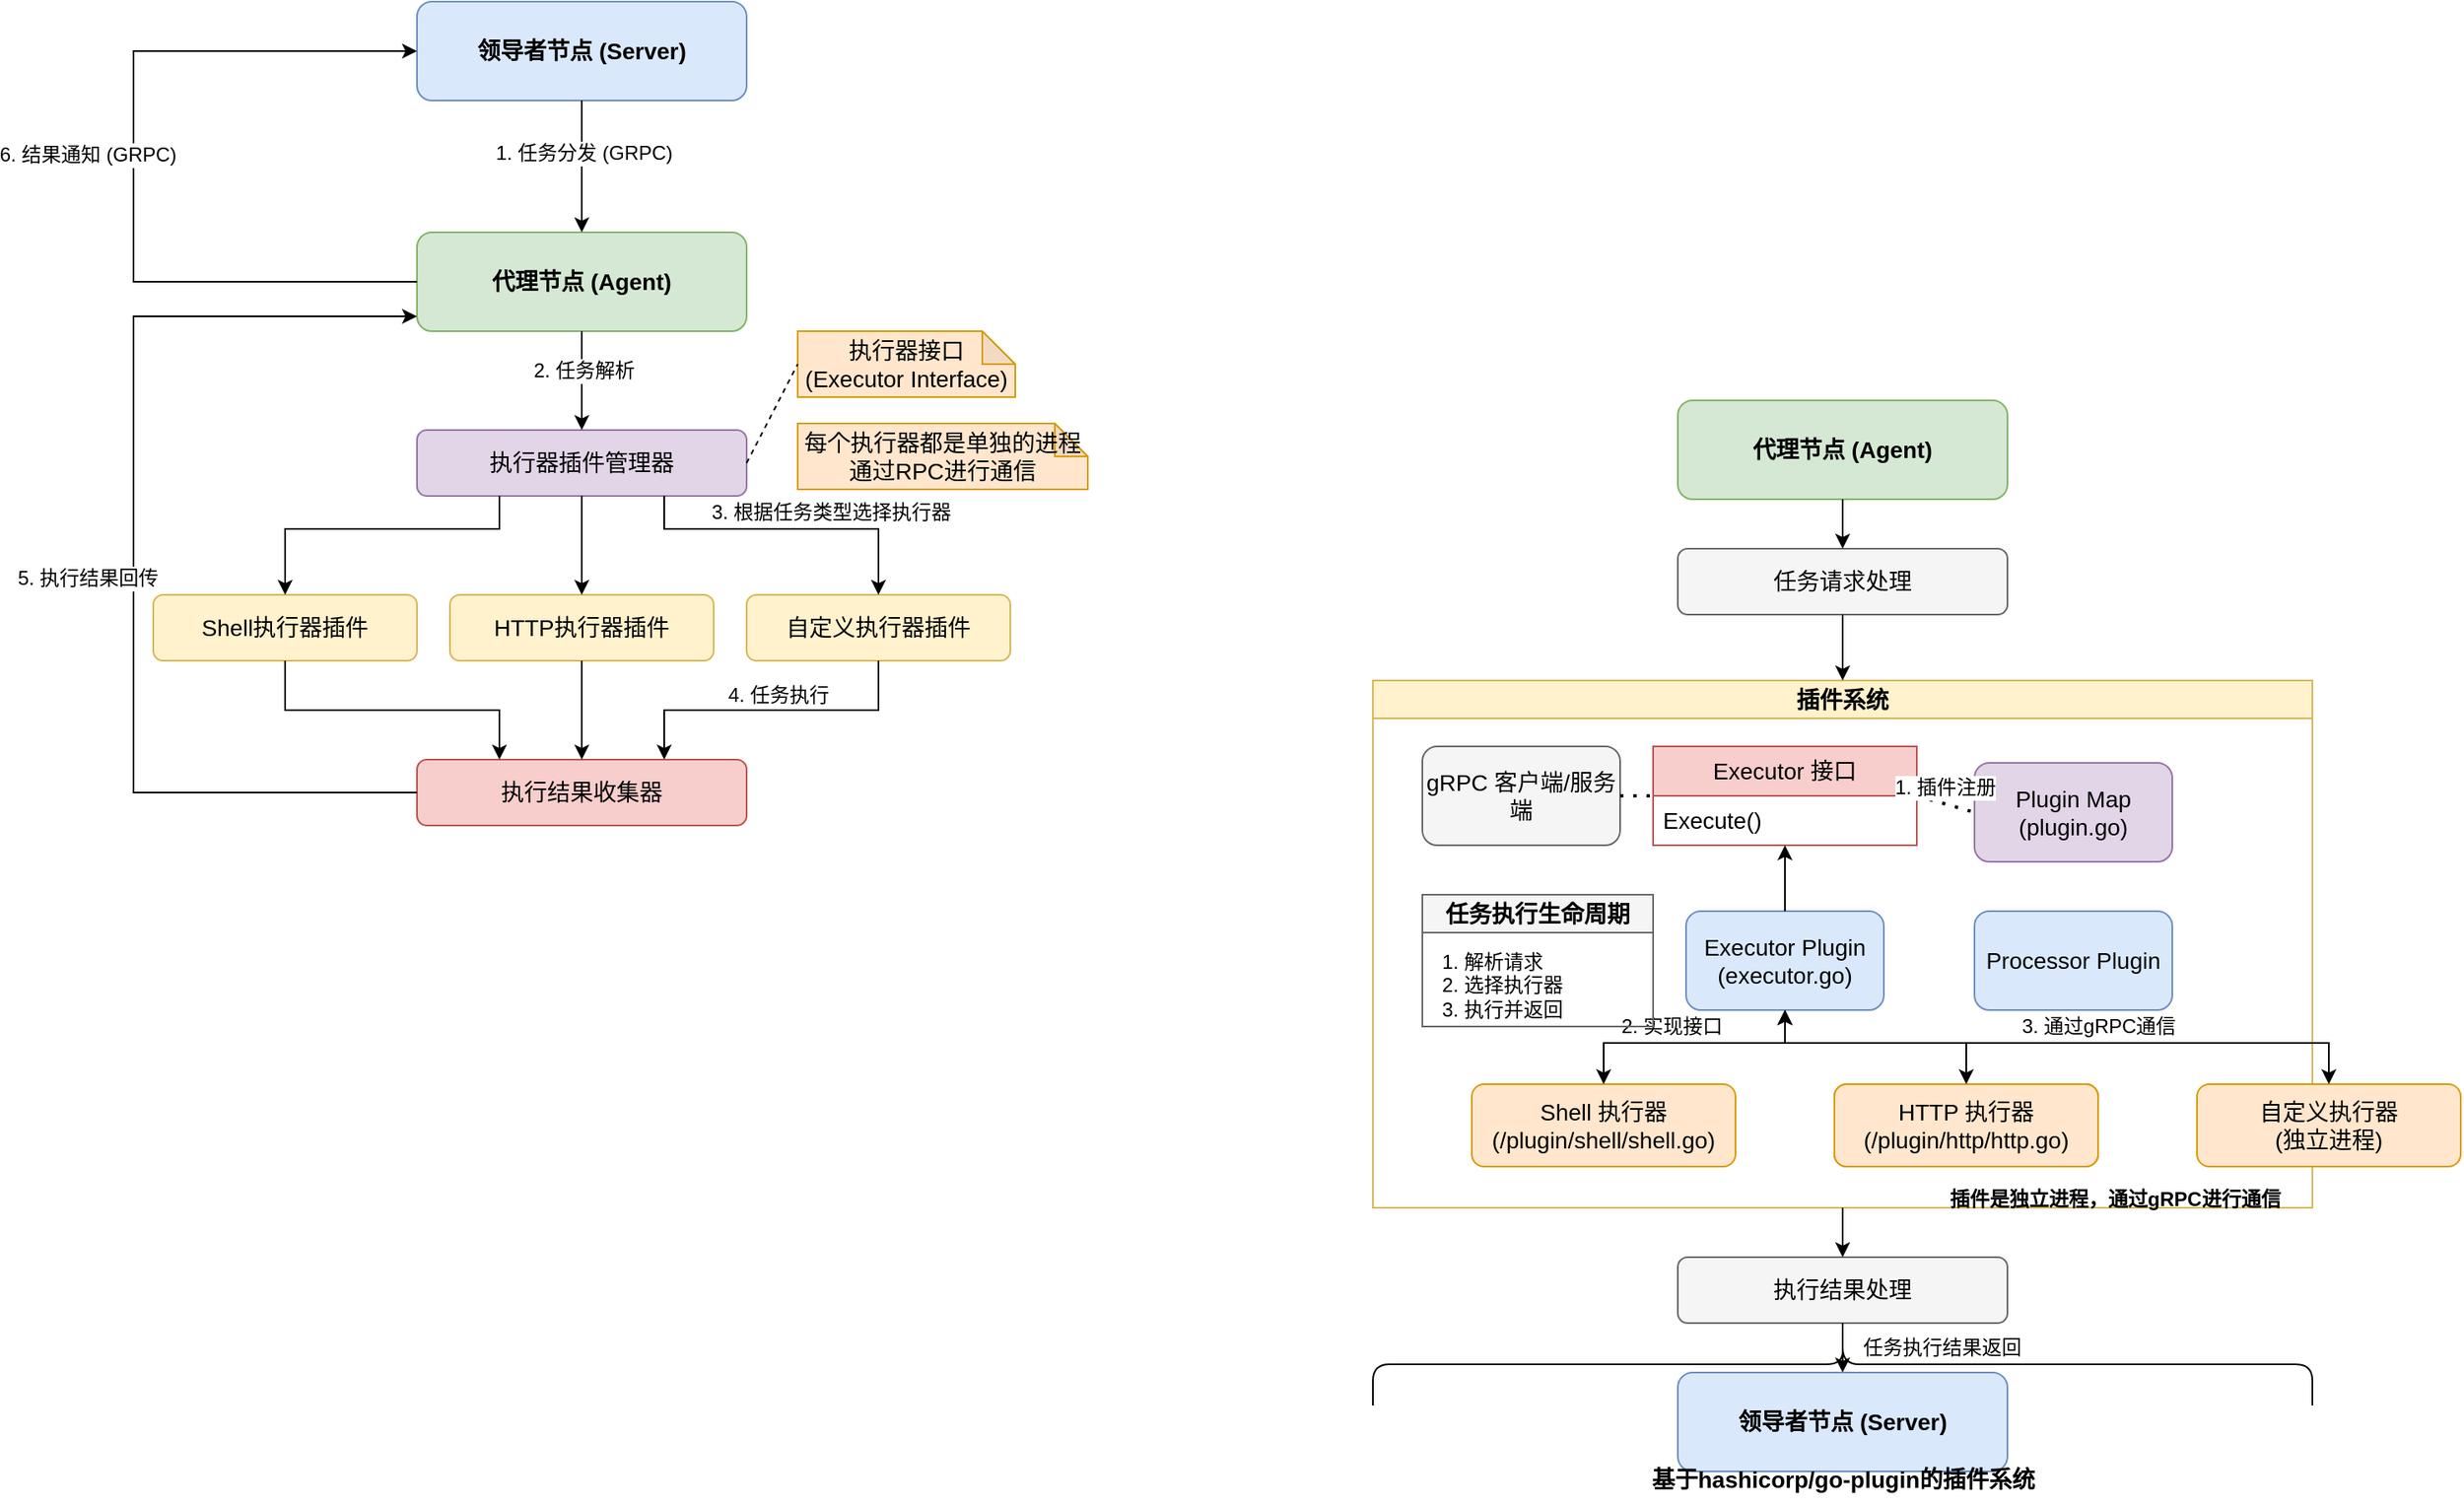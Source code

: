 <mxfile version="27.0.6">
  <diagram name="Page-1" id="IdJxYk8iF5WU8EB2HFbw">
    <mxGraphModel dx="177" dy="352" grid="0" gridSize="10" guides="1" tooltips="1" connect="1" arrows="1" fold="1" page="0" pageScale="1" pageWidth="850" pageHeight="1100" math="0" shadow="0">
      <root>
        <mxCell id="0" />
        <mxCell id="1" parent="0" />
        <mxCell id="Iuelgx7-SZ1FgF8hMtg--1" value="领导者节点 (Server)" style="rounded=1;whiteSpace=wrap;html=1;fillColor=#dae8fc;strokeColor=#6c8ebf;fontSize=14;fontStyle=1" vertex="1" parent="1">
          <mxGeometry x="770" y="130" width="200" height="60" as="geometry" />
        </mxCell>
        <mxCell id="Iuelgx7-SZ1FgF8hMtg--2" value="代理节点 (Agent)" style="rounded=1;whiteSpace=wrap;html=1;fillColor=#d5e8d4;strokeColor=#82b366;fontSize=14;fontStyle=1" vertex="1" parent="1">
          <mxGeometry x="770" y="270" width="200" height="60" as="geometry" />
        </mxCell>
        <mxCell id="Iuelgx7-SZ1FgF8hMtg--3" value="" style="edgeStyle=orthogonalEdgeStyle;rounded=0;orthogonalLoop=1;jettySize=auto;html=1;exitX=0.5;exitY=1;exitDx=0;exitDy=0;entryX=0.5;entryY=0;entryDx=0;entryDy=0;" edge="1" parent="1" source="Iuelgx7-SZ1FgF8hMtg--1" target="Iuelgx7-SZ1FgF8hMtg--2">
          <mxGeometry relative="1" as="geometry" />
        </mxCell>
        <mxCell id="Iuelgx7-SZ1FgF8hMtg--4" value="1. 任务分发 (GRPC)" style="edgeLabel;html=1;align=center;verticalAlign=middle;resizable=0;points=[];fontSize=12;" vertex="1" connectable="0" parent="Iuelgx7-SZ1FgF8hMtg--3">
          <mxGeometry x="-0.2" y="1" relative="1" as="geometry">
            <mxPoint as="offset" />
          </mxGeometry>
        </mxCell>
        <mxCell id="Iuelgx7-SZ1FgF8hMtg--5" value="执行器插件管理器" style="rounded=1;whiteSpace=wrap;html=1;fillColor=#e1d5e7;strokeColor=#9673a6;fontSize=14;" vertex="1" parent="1">
          <mxGeometry x="770" y="390" width="200" height="40" as="geometry" />
        </mxCell>
        <mxCell id="Iuelgx7-SZ1FgF8hMtg--6" value="" style="edgeStyle=orthogonalEdgeStyle;rounded=0;orthogonalLoop=1;jettySize=auto;html=1;exitX=0.5;exitY=1;exitDx=0;exitDy=0;entryX=0.5;entryY=0;entryDx=0;entryDy=0;" edge="1" parent="1" source="Iuelgx7-SZ1FgF8hMtg--2" target="Iuelgx7-SZ1FgF8hMtg--5">
          <mxGeometry relative="1" as="geometry" />
        </mxCell>
        <mxCell id="Iuelgx7-SZ1FgF8hMtg--7" value="2. 任务解析" style="edgeLabel;html=1;align=center;verticalAlign=middle;resizable=0;points=[];fontSize=12;" vertex="1" connectable="0" parent="Iuelgx7-SZ1FgF8hMtg--6">
          <mxGeometry x="-0.2" y="1" relative="1" as="geometry">
            <mxPoint as="offset" />
          </mxGeometry>
        </mxCell>
        <mxCell id="Iuelgx7-SZ1FgF8hMtg--8" value="Shell执行器插件" style="rounded=1;whiteSpace=wrap;html=1;fillColor=#fff2cc;strokeColor=#d6b656;fontSize=14;" vertex="1" parent="1">
          <mxGeometry x="610" y="490" width="160" height="40" as="geometry" />
        </mxCell>
        <mxCell id="Iuelgx7-SZ1FgF8hMtg--9" value="HTTP执行器插件" style="rounded=1;whiteSpace=wrap;html=1;fillColor=#fff2cc;strokeColor=#d6b656;fontSize=14;" vertex="1" parent="1">
          <mxGeometry x="790" y="490" width="160" height="40" as="geometry" />
        </mxCell>
        <mxCell id="Iuelgx7-SZ1FgF8hMtg--10" value="自定义执行器插件" style="rounded=1;whiteSpace=wrap;html=1;fillColor=#fff2cc;strokeColor=#d6b656;fontSize=14;" vertex="1" parent="1">
          <mxGeometry x="970" y="490" width="160" height="40" as="geometry" />
        </mxCell>
        <mxCell id="Iuelgx7-SZ1FgF8hMtg--11" value="" style="edgeStyle=orthogonalEdgeStyle;rounded=0;orthogonalLoop=1;jettySize=auto;html=1;exitX=0.25;exitY=1;exitDx=0;exitDy=0;entryX=0.5;entryY=0;entryDx=0;entryDy=0;" edge="1" parent="1" source="Iuelgx7-SZ1FgF8hMtg--5" target="Iuelgx7-SZ1FgF8hMtg--8">
          <mxGeometry relative="1" as="geometry">
            <Array as="points">
              <mxPoint x="820" y="450" />
              <mxPoint x="690" y="450" />
            </Array>
          </mxGeometry>
        </mxCell>
        <mxCell id="Iuelgx7-SZ1FgF8hMtg--12" value="" style="edgeStyle=orthogonalEdgeStyle;rounded=0;orthogonalLoop=1;jettySize=auto;html=1;exitX=0.5;exitY=1;exitDx=0;exitDy=0;entryX=0.5;entryY=0;entryDx=0;entryDy=0;" edge="1" parent="1" source="Iuelgx7-SZ1FgF8hMtg--5" target="Iuelgx7-SZ1FgF8hMtg--9">
          <mxGeometry relative="1" as="geometry" />
        </mxCell>
        <mxCell id="Iuelgx7-SZ1FgF8hMtg--13" value="" style="edgeStyle=orthogonalEdgeStyle;rounded=0;orthogonalLoop=1;jettySize=auto;html=1;exitX=0.75;exitY=1;exitDx=0;exitDy=0;entryX=0.5;entryY=0;entryDx=0;entryDy=0;" edge="1" parent="1" source="Iuelgx7-SZ1FgF8hMtg--5" target="Iuelgx7-SZ1FgF8hMtg--10">
          <mxGeometry relative="1" as="geometry">
            <Array as="points">
              <mxPoint x="920" y="450" />
              <mxPoint x="1050" y="450" />
            </Array>
          </mxGeometry>
        </mxCell>
        <mxCell id="Iuelgx7-SZ1FgF8hMtg--14" value="3. 根据任务类型选择执行器" style="edgeLabel;html=1;align=center;verticalAlign=middle;resizable=0;points=[];fontSize=12;" vertex="1" connectable="0" parent="Iuelgx7-SZ1FgF8hMtg--13">
          <mxGeometry x="0.067" y="1" relative="1" as="geometry">
            <mxPoint x="19" y="-9" as="offset" />
          </mxGeometry>
        </mxCell>
        <mxCell id="Iuelgx7-SZ1FgF8hMtg--15" value="执行结果收集器" style="rounded=1;whiteSpace=wrap;html=1;fillColor=#f8cecc;strokeColor=#b85450;fontSize=14;" vertex="1" parent="1">
          <mxGeometry x="770" y="590" width="200" height="40" as="geometry" />
        </mxCell>
        <mxCell id="Iuelgx7-SZ1FgF8hMtg--16" value="" style="edgeStyle=orthogonalEdgeStyle;rounded=0;orthogonalLoop=1;jettySize=auto;html=1;exitX=0.5;exitY=1;exitDx=0;exitDy=0;entryX=0.25;entryY=0;entryDx=0;entryDy=0;" edge="1" parent="1" source="Iuelgx7-SZ1FgF8hMtg--8" target="Iuelgx7-SZ1FgF8hMtg--15">
          <mxGeometry relative="1" as="geometry">
            <Array as="points">
              <mxPoint x="690" y="560" />
              <mxPoint x="820" y="560" />
            </Array>
          </mxGeometry>
        </mxCell>
        <mxCell id="Iuelgx7-SZ1FgF8hMtg--17" value="" style="edgeStyle=orthogonalEdgeStyle;rounded=0;orthogonalLoop=1;jettySize=auto;html=1;exitX=0.5;exitY=1;exitDx=0;exitDy=0;entryX=0.5;entryY=0;entryDx=0;entryDy=0;" edge="1" parent="1" source="Iuelgx7-SZ1FgF8hMtg--9" target="Iuelgx7-SZ1FgF8hMtg--15">
          <mxGeometry relative="1" as="geometry" />
        </mxCell>
        <mxCell id="Iuelgx7-SZ1FgF8hMtg--18" value="" style="edgeStyle=orthogonalEdgeStyle;rounded=0;orthogonalLoop=1;jettySize=auto;html=1;exitX=0.5;exitY=1;exitDx=0;exitDy=0;entryX=0.75;entryY=0;entryDx=0;entryDy=0;" edge="1" parent="1" source="Iuelgx7-SZ1FgF8hMtg--10" target="Iuelgx7-SZ1FgF8hMtg--15">
          <mxGeometry relative="1" as="geometry">
            <Array as="points">
              <mxPoint x="1050" y="560" />
              <mxPoint x="920" y="560" />
            </Array>
          </mxGeometry>
        </mxCell>
        <mxCell id="Iuelgx7-SZ1FgF8hMtg--19" value="4. 任务执行" style="edgeLabel;html=1;align=center;verticalAlign=middle;resizable=0;points=[];fontSize=12;" vertex="1" connectable="0" parent="Iuelgx7-SZ1FgF8hMtg--18">
          <mxGeometry x="0.067" y="1" relative="1" as="geometry">
            <mxPoint x="10" y="-10" as="offset" />
          </mxGeometry>
        </mxCell>
        <mxCell id="Iuelgx7-SZ1FgF8hMtg--20" value="" style="edgeStyle=orthogonalEdgeStyle;rounded=0;orthogonalLoop=1;jettySize=auto;html=1;exitX=0;exitY=0.5;exitDx=0;exitDy=0;" edge="1" parent="1" source="Iuelgx7-SZ1FgF8hMtg--15">
          <mxGeometry relative="1" as="geometry">
            <Array as="points">
              <mxPoint x="598" y="610" />
              <mxPoint x="598" y="321" />
              <mxPoint x="770" y="321" />
            </Array>
            <mxPoint x="770" y="321" as="targetPoint" />
          </mxGeometry>
        </mxCell>
        <mxCell id="Iuelgx7-SZ1FgF8hMtg--21" value="5. 执行结果回传" style="edgeLabel;html=1;align=center;verticalAlign=middle;resizable=0;points=[];fontSize=12;" vertex="1" connectable="0" parent="Iuelgx7-SZ1FgF8hMtg--20">
          <mxGeometry x="0.053" y="-1" relative="1" as="geometry">
            <mxPoint x="-29" y="31" as="offset" />
          </mxGeometry>
        </mxCell>
        <mxCell id="Iuelgx7-SZ1FgF8hMtg--22" value="" style="edgeStyle=orthogonalEdgeStyle;rounded=0;orthogonalLoop=1;jettySize=auto;html=1;exitX=0;exitY=0.5;exitDx=0;exitDy=0;entryX=0;entryY=0.5;entryDx=0;entryDy=0;" edge="1" parent="1" source="Iuelgx7-SZ1FgF8hMtg--2" target="Iuelgx7-SZ1FgF8hMtg--1">
          <mxGeometry relative="1" as="geometry">
            <Array as="points">
              <mxPoint x="598" y="300" />
              <mxPoint x="598" y="160" />
            </Array>
          </mxGeometry>
        </mxCell>
        <mxCell id="Iuelgx7-SZ1FgF8hMtg--23" value="6. 结果通知 (GRPC)" style="edgeLabel;html=1;align=center;verticalAlign=middle;resizable=0;points=[];fontSize=12;" vertex="1" connectable="0" parent="Iuelgx7-SZ1FgF8hMtg--22">
          <mxGeometry x="-0.053" y="-1" relative="1" as="geometry">
            <mxPoint x="-29" y="-20" as="offset" />
          </mxGeometry>
        </mxCell>
        <mxCell id="Iuelgx7-SZ1FgF8hMtg--24" value="执行器接口 (Executor Interface)" style="shape=note;whiteSpace=wrap;html=1;backgroundOutline=1;darkOpacity=0.05;fillColor=#ffe6cc;strokeColor=#d79b00;fontSize=14;size=20;" vertex="1" parent="1">
          <mxGeometry x="1001" y="330" width="132" height="40" as="geometry" />
        </mxCell>
        <mxCell id="Iuelgx7-SZ1FgF8hMtg--25" value="" style="endArrow=none;dashed=1;html=1;rounded=0;entryX=0;entryY=0.5;entryDx=0;entryDy=0;entryPerimeter=0;exitX=1;exitY=0.5;exitDx=0;exitDy=0;" edge="1" parent="1" source="Iuelgx7-SZ1FgF8hMtg--5" target="Iuelgx7-SZ1FgF8hMtg--24">
          <mxGeometry width="50" height="50" relative="1" as="geometry">
            <mxPoint x="850" y="470" as="sourcePoint" />
            <mxPoint x="900" y="420" as="targetPoint" />
          </mxGeometry>
        </mxCell>
        <mxCell id="Iuelgx7-SZ1FgF8hMtg--27" value="代理节点 (Agent)" style="rounded=1;whiteSpace=wrap;html=1;fillColor=#d5e8d4;strokeColor=#82b366;fontSize=14;fontStyle=1" vertex="1" parent="1">
          <mxGeometry x="1535" y="372" width="200" height="60" as="geometry" />
        </mxCell>
        <mxCell id="Iuelgx7-SZ1FgF8hMtg--28" value="任务请求处理" style="rounded=1;whiteSpace=wrap;html=1;fillColor=#f5f5f5;strokeColor=#666666;fontSize=14;" vertex="1" parent="1">
          <mxGeometry x="1535" y="462" width="200" height="40" as="geometry" />
        </mxCell>
        <mxCell id="Iuelgx7-SZ1FgF8hMtg--29" value="" style="edgeStyle=orthogonalEdgeStyle;rounded=0;orthogonalLoop=1;jettySize=auto;html=1;exitX=0.5;exitY=1;exitDx=0;exitDy=0;entryX=0.5;entryY=0;entryDx=0;entryDy=0;" edge="1" parent="1" source="Iuelgx7-SZ1FgF8hMtg--27" target="Iuelgx7-SZ1FgF8hMtg--28">
          <mxGeometry relative="1" as="geometry" />
        </mxCell>
        <mxCell id="Iuelgx7-SZ1FgF8hMtg--30" value="插件系统" style="swimlane;whiteSpace=wrap;html=1;fillColor=#fff2cc;strokeColor=#d6b656;fontSize=14;fontStyle=1" vertex="1" parent="1">
          <mxGeometry x="1350" y="542" width="570" height="320" as="geometry" />
        </mxCell>
        <mxCell id="Iuelgx7-SZ1FgF8hMtg--31" value="Plugin Map&lt;br&gt;(plugin.go)" style="rounded=1;whiteSpace=wrap;html=1;fillColor=#e1d5e7;strokeColor=#9673a6;fontSize=14;" vertex="1" parent="Iuelgx7-SZ1FgF8hMtg--30">
          <mxGeometry x="365" y="50" width="120" height="60" as="geometry" />
        </mxCell>
        <mxCell id="Iuelgx7-SZ1FgF8hMtg--32" value="Executor Plugin&lt;br&gt;(executor.go)" style="rounded=1;whiteSpace=wrap;html=1;fillColor=#dae8fc;strokeColor=#6c8ebf;fontSize=14;" vertex="1" parent="Iuelgx7-SZ1FgF8hMtg--30">
          <mxGeometry x="190" y="140" width="120" height="60" as="geometry" />
        </mxCell>
        <mxCell id="Iuelgx7-SZ1FgF8hMtg--33" value="Processor Plugin" style="rounded=1;whiteSpace=wrap;html=1;fillColor=#dae8fc;strokeColor=#6c8ebf;fontSize=14;" vertex="1" parent="Iuelgx7-SZ1FgF8hMtg--30">
          <mxGeometry x="365" y="140" width="120" height="60" as="geometry" />
        </mxCell>
        <mxCell id="Iuelgx7-SZ1FgF8hMtg--34" value="Shell 执行器&lt;br&gt;(/plugin/shell/shell.go)" style="rounded=1;whiteSpace=wrap;html=1;fillColor=#ffe6cc;strokeColor=#d79b00;fontSize=14;" vertex="1" parent="Iuelgx7-SZ1FgF8hMtg--30">
          <mxGeometry x="60" y="245" width="160" height="50" as="geometry" />
        </mxCell>
        <mxCell id="Iuelgx7-SZ1FgF8hMtg--35" value="HTTP 执行器&lt;br&gt;(/plugin/http/http.go)" style="rounded=1;whiteSpace=wrap;html=1;fillColor=#ffe6cc;strokeColor=#d79b00;fontSize=14;" vertex="1" parent="Iuelgx7-SZ1FgF8hMtg--30">
          <mxGeometry x="280" y="245" width="160" height="50" as="geometry" />
        </mxCell>
        <mxCell id="Iuelgx7-SZ1FgF8hMtg--36" value="自定义执行器插件" style="rounded=1;whiteSpace=wrap;html=1;fillColor=#ffe6cc;strokeColor=#d79b00;fontSize=14;" vertex="1" parent="Iuelgx7-SZ1FgF8hMtg--30">
          <mxGeometry x="280" y="245" width="160" height="50" as="geometry" />
        </mxCell>
        <mxCell id="Iuelgx7-SZ1FgF8hMtg--37" value="自定义执行器插件" style="rounded=1;whiteSpace=wrap;html=1;fillColor=#ffe6cc;strokeColor=#d79b00;fontSize=14;" vertex="1" parent="Iuelgx7-SZ1FgF8hMtg--30">
          <mxGeometry x="280" y="245" width="160" height="50" as="geometry" />
        </mxCell>
        <mxCell id="Iuelgx7-SZ1FgF8hMtg--38" value="Executor 接口" style="swimlane;fontStyle=0;childLayout=stackLayout;horizontal=1;startSize=30;horizontalStack=0;resizeParent=1;resizeParentMax=0;resizeLast=0;collapsible=1;marginBottom=0;whiteSpace=wrap;html=1;fillColor=#f8cecc;strokeColor=#b85450;fontSize=14;" vertex="1" parent="Iuelgx7-SZ1FgF8hMtg--30">
          <mxGeometry x="170" y="40" width="160" height="60" as="geometry" />
        </mxCell>
        <mxCell id="Iuelgx7-SZ1FgF8hMtg--39" value="Execute()" style="text;strokeColor=none;fillColor=none;align=left;verticalAlign=middle;spacingLeft=4;spacingRight=4;overflow=hidden;points=[[0,0.5],[1,0.5]];portConstraint=eastwest;rotatable=0;whiteSpace=wrap;html=1;fontSize=14;" vertex="1" parent="Iuelgx7-SZ1FgF8hMtg--38">
          <mxGeometry y="30" width="160" height="30" as="geometry" />
        </mxCell>
        <mxCell id="Iuelgx7-SZ1FgF8hMtg--40" value="gRPC 客户端/服务端" style="rounded=1;whiteSpace=wrap;html=1;fillColor=#f5f5f5;strokeColor=#666666;fontSize=14;" vertex="1" parent="Iuelgx7-SZ1FgF8hMtg--30">
          <mxGeometry x="30" y="40" width="120" height="60" as="geometry" />
        </mxCell>
        <mxCell id="Iuelgx7-SZ1FgF8hMtg--41" value="HTTP 执行器&lt;br&gt;(/plugin/http/http.go)" style="rounded=1;whiteSpace=wrap;html=1;fillColor=#ffe6cc;strokeColor=#d79b00;fontSize=14;" vertex="1" parent="Iuelgx7-SZ1FgF8hMtg--30">
          <mxGeometry x="280" y="245" width="160" height="50" as="geometry" />
        </mxCell>
        <mxCell id="Iuelgx7-SZ1FgF8hMtg--42" value="自定义执行器&lt;br&gt;(独立进程)" style="rounded=1;whiteSpace=wrap;html=1;fillColor=#ffe6cc;strokeColor=#d79b00;fontSize=14;" vertex="1" parent="Iuelgx7-SZ1FgF8hMtg--30">
          <mxGeometry x="500" y="245" width="160" height="50" as="geometry" />
        </mxCell>
        <mxCell id="Iuelgx7-SZ1FgF8hMtg--43" value="" style="endArrow=classic;startArrow=classic;html=1;rounded=0;exitX=0.5;exitY=0;exitDx=0;exitDy=0;entryX=0.5;entryY=1;entryDx=0;entryDy=0;" edge="1" parent="Iuelgx7-SZ1FgF8hMtg--30" source="Iuelgx7-SZ1FgF8hMtg--34" target="Iuelgx7-SZ1FgF8hMtg--32">
          <mxGeometry width="50" height="50" relative="1" as="geometry">
            <mxPoint x="250" y="220" as="sourcePoint" />
            <mxPoint x="300" y="170" as="targetPoint" />
            <Array as="points">
              <mxPoint x="140" y="220" />
              <mxPoint x="250" y="220" />
            </Array>
          </mxGeometry>
        </mxCell>
        <mxCell id="Iuelgx7-SZ1FgF8hMtg--44" value="2. 实现接口" style="edgeLabel;html=1;align=center;verticalAlign=middle;resizable=0;points=[];fontSize=12;" vertex="1" connectable="0" parent="Iuelgx7-SZ1FgF8hMtg--43">
          <mxGeometry x="-0.286" y="-2" relative="1" as="geometry">
            <mxPoint x="10" y="-12" as="offset" />
          </mxGeometry>
        </mxCell>
        <mxCell id="Iuelgx7-SZ1FgF8hMtg--45" value="" style="endArrow=classic;startArrow=classic;html=1;rounded=0;exitX=0.5;exitY=0;exitDx=0;exitDy=0;entryX=0.5;entryY=1;entryDx=0;entryDy=0;" edge="1" parent="Iuelgx7-SZ1FgF8hMtg--30" source="Iuelgx7-SZ1FgF8hMtg--41" target="Iuelgx7-SZ1FgF8hMtg--32">
          <mxGeometry width="50" height="50" relative="1" as="geometry">
            <mxPoint x="150" y="245" as="sourcePoint" />
            <mxPoint x="260" y="200" as="targetPoint" />
            <Array as="points">
              <mxPoint x="360" y="220" />
              <mxPoint x="250" y="220" />
            </Array>
          </mxGeometry>
        </mxCell>
        <mxCell id="Iuelgx7-SZ1FgF8hMtg--46" value="" style="endArrow=classic;startArrow=classic;html=1;rounded=0;exitX=0.5;exitY=0;exitDx=0;exitDy=0;entryX=0.5;entryY=1;entryDx=0;entryDy=0;" edge="1" parent="Iuelgx7-SZ1FgF8hMtg--30" source="Iuelgx7-SZ1FgF8hMtg--42" target="Iuelgx7-SZ1FgF8hMtg--32">
          <mxGeometry width="50" height="50" relative="1" as="geometry">
            <mxPoint x="160" y="255" as="sourcePoint" />
            <mxPoint x="270" y="210" as="targetPoint" />
            <Array as="points">
              <mxPoint x="580" y="220" />
              <mxPoint x="250" y="220" />
            </Array>
          </mxGeometry>
        </mxCell>
        <mxCell id="Iuelgx7-SZ1FgF8hMtg--47" value="3. 通过gRPC通信" style="edgeLabel;html=1;align=center;verticalAlign=middle;resizable=0;points=[];fontSize=12;" vertex="1" connectable="0" parent="Iuelgx7-SZ1FgF8hMtg--46">
          <mxGeometry x="0.2" y="-3" relative="1" as="geometry">
            <mxPoint x="60" y="-7" as="offset" />
          </mxGeometry>
        </mxCell>
        <mxCell id="Iuelgx7-SZ1FgF8hMtg--48" value="" style="endArrow=classic;html=1;rounded=0;exitX=0.5;exitY=0;exitDx=0;exitDy=0;entryX=0.5;entryY=1;entryDx=0;entryDy=0;" edge="1" parent="Iuelgx7-SZ1FgF8hMtg--30" source="Iuelgx7-SZ1FgF8hMtg--32" target="Iuelgx7-SZ1FgF8hMtg--38">
          <mxGeometry width="50" height="50" relative="1" as="geometry">
            <mxPoint x="260" y="180" as="sourcePoint" />
            <mxPoint x="310" y="130" as="targetPoint" />
          </mxGeometry>
        </mxCell>
        <mxCell id="Iuelgx7-SZ1FgF8hMtg--49" value="" style="endArrow=none;dashed=1;html=1;dashPattern=1 3;strokeWidth=2;rounded=0;exitX=1;exitY=0.5;exitDx=0;exitDy=0;entryX=0;entryY=0.5;entryDx=0;entryDy=0;" edge="1" parent="Iuelgx7-SZ1FgF8hMtg--30" source="Iuelgx7-SZ1FgF8hMtg--38" target="Iuelgx7-SZ1FgF8hMtg--31">
          <mxGeometry width="50" height="50" relative="1" as="geometry">
            <mxPoint x="260" y="180" as="sourcePoint" />
            <mxPoint x="310" y="130" as="targetPoint" />
          </mxGeometry>
        </mxCell>
        <mxCell id="Iuelgx7-SZ1FgF8hMtg--50" value="1. 插件注册" style="edgeLabel;html=1;align=center;verticalAlign=middle;resizable=0;points=[];fontSize=12;" vertex="1" connectable="0" parent="Iuelgx7-SZ1FgF8hMtg--49">
          <mxGeometry x="-0.052" y="-1" relative="1" as="geometry">
            <mxPoint y="-11" as="offset" />
          </mxGeometry>
        </mxCell>
        <mxCell id="Iuelgx7-SZ1FgF8hMtg--51" value="" style="endArrow=none;dashed=1;html=1;dashPattern=1 3;strokeWidth=2;rounded=0;exitX=1;exitY=0.5;exitDx=0;exitDy=0;entryX=0;entryY=0.5;entryDx=0;entryDy=0;" edge="1" parent="Iuelgx7-SZ1FgF8hMtg--30" source="Iuelgx7-SZ1FgF8hMtg--40" target="Iuelgx7-SZ1FgF8hMtg--38">
          <mxGeometry width="50" height="50" relative="1" as="geometry">
            <mxPoint x="260" y="180" as="sourcePoint" />
            <mxPoint x="310" y="130" as="targetPoint" />
          </mxGeometry>
        </mxCell>
        <mxCell id="Iuelgx7-SZ1FgF8hMtg--52" value="任务执行生命周期" style="swimlane;whiteSpace=wrap;html=1;fontSize=14;fillColor=#f5f5f5;strokeColor=#666666;" vertex="1" parent="Iuelgx7-SZ1FgF8hMtg--30">
          <mxGeometry x="30" y="130" width="140" height="80" as="geometry" />
        </mxCell>
        <mxCell id="Iuelgx7-SZ1FgF8hMtg--53" value="1. 解析请求&lt;br&gt;2. 选择执行器&lt;br&gt;3. 执行并返回" style="text;html=1;align=left;verticalAlign=middle;resizable=0;points=[];autosize=1;strokeColor=none;fillColor=none;fontSize=12;" vertex="1" parent="Iuelgx7-SZ1FgF8hMtg--52">
          <mxGeometry x="10" y="30" width="100" height="50" as="geometry" />
        </mxCell>
        <mxCell id="Iuelgx7-SZ1FgF8hMtg--54" value="" style="endArrow=classic;html=1;rounded=0;exitX=0.5;exitY=1;exitDx=0;exitDy=0;entryX=0.5;entryY=0;entryDx=0;entryDy=0;" edge="1" parent="1" source="Iuelgx7-SZ1FgF8hMtg--28" target="Iuelgx7-SZ1FgF8hMtg--30">
          <mxGeometry width="50" height="50" relative="1" as="geometry">
            <mxPoint x="1610" y="662" as="sourcePoint" />
            <mxPoint x="1660" y="612" as="targetPoint" />
          </mxGeometry>
        </mxCell>
        <mxCell id="Iuelgx7-SZ1FgF8hMtg--55" value="执行结果处理" style="rounded=1;whiteSpace=wrap;html=1;fillColor=#f5f5f5;strokeColor=#666666;fontSize=14;" vertex="1" parent="1">
          <mxGeometry x="1535" y="892" width="200" height="40" as="geometry" />
        </mxCell>
        <mxCell id="Iuelgx7-SZ1FgF8hMtg--56" value="" style="endArrow=classic;html=1;rounded=0;exitX=0.5;exitY=1;exitDx=0;exitDy=0;entryX=0.5;entryY=0;entryDx=0;entryDy=0;" edge="1" parent="1" source="Iuelgx7-SZ1FgF8hMtg--30" target="Iuelgx7-SZ1FgF8hMtg--55">
          <mxGeometry width="50" height="50" relative="1" as="geometry">
            <mxPoint x="1610" y="792" as="sourcePoint" />
            <mxPoint x="1660" y="742" as="targetPoint" />
          </mxGeometry>
        </mxCell>
        <mxCell id="Iuelgx7-SZ1FgF8hMtg--57" value="" style="endArrow=classic;html=1;rounded=0;exitX=0.5;exitY=1;exitDx=0;exitDy=0;entryX=0.5;entryY=0;entryDx=0;entryDy=0;" edge="1" parent="1" source="Iuelgx7-SZ1FgF8hMtg--55" target="Iuelgx7-SZ1FgF8hMtg--58">
          <mxGeometry width="50" height="50" relative="1" as="geometry">
            <mxPoint x="1610" y="792" as="sourcePoint" />
            <mxPoint x="1635" y="972" as="targetPoint" />
          </mxGeometry>
        </mxCell>
        <mxCell id="Iuelgx7-SZ1FgF8hMtg--58" value="领导者节点 (Server)" style="rounded=1;whiteSpace=wrap;html=1;fillColor=#dae8fc;strokeColor=#6c8ebf;fontSize=14;fontStyle=1" vertex="1" parent="1">
          <mxGeometry x="1535" y="962" width="200" height="60" as="geometry" />
        </mxCell>
        <mxCell id="Iuelgx7-SZ1FgF8hMtg--59" value="任务执行结果返回" style="text;html=1;align=center;verticalAlign=middle;resizable=0;points=[];autosize=1;strokeColor=none;fillColor=none;fontSize=12;" vertex="1" parent="1">
          <mxGeometry x="1635" y="932" width="120" height="30" as="geometry" />
        </mxCell>
        <mxCell id="Iuelgx7-SZ1FgF8hMtg--60" value="" style="shape=curlyBracket;whiteSpace=wrap;html=1;rounded=1;labelPosition=left;verticalLabelPosition=middle;align=right;verticalAlign=middle;rotation=90;" vertex="1" parent="1">
          <mxGeometry x="1610" y="672" width="50" height="570" as="geometry" />
        </mxCell>
        <mxCell id="Iuelgx7-SZ1FgF8hMtg--61" value="基于hashicorp/go-plugin的插件系统" style="text;html=1;align=center;verticalAlign=middle;resizable=0;points=[];autosize=1;strokeColor=none;fillColor=none;fontSize=14;fontStyle=1" vertex="1" parent="1">
          <mxGeometry x="1510" y="1012" width="250" height="30" as="geometry" />
        </mxCell>
        <mxCell id="Iuelgx7-SZ1FgF8hMtg--62" value="插件是独立进程，通过gRPC进行通信" style="text;html=1;align=center;verticalAlign=middle;resizable=0;points=[];autosize=1;strokeColor=none;fillColor=none;fontSize=12;fontStyle=1" vertex="1" parent="1">
          <mxGeometry x="1690" y="842" width="220" height="30" as="geometry" />
        </mxCell>
        <mxCell id="Iuelgx7-SZ1FgF8hMtg--63" value="每个执行器都是单独的进程&lt;div&gt;通过RPC进行通信&lt;/div&gt;" style="shape=note;whiteSpace=wrap;html=1;backgroundOutline=1;darkOpacity=0.05;fillColor=#ffe6cc;strokeColor=#d79b00;fontSize=14;size=20;" vertex="1" parent="1">
          <mxGeometry x="1001" y="386" width="176" height="40" as="geometry" />
        </mxCell>
      </root>
    </mxGraphModel>
  </diagram>
</mxfile>
